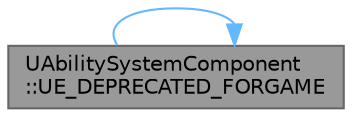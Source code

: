 digraph "UAbilitySystemComponent::UE_DEPRECATED_FORGAME"
{
 // INTERACTIVE_SVG=YES
 // LATEX_PDF_SIZE
  bgcolor="transparent";
  edge [fontname=Helvetica,fontsize=10,labelfontname=Helvetica,labelfontsize=10];
  node [fontname=Helvetica,fontsize=10,shape=box,height=0.2,width=0.4];
  rankdir="RL";
  Node1 [id="Node000001",label="UAbilitySystemComponent\l::UE_DEPRECATED_FORGAME",height=0.2,width=0.4,color="gray40", fillcolor="grey60", style="filled", fontcolor="black",tooltip="This only exists so it can be hooked up to a multicast delegate."];
  Node1 -> Node1 [id="edge1_Node000001_Node000001",dir="back",color="steelblue1",style="solid",tooltip=" "];
}
